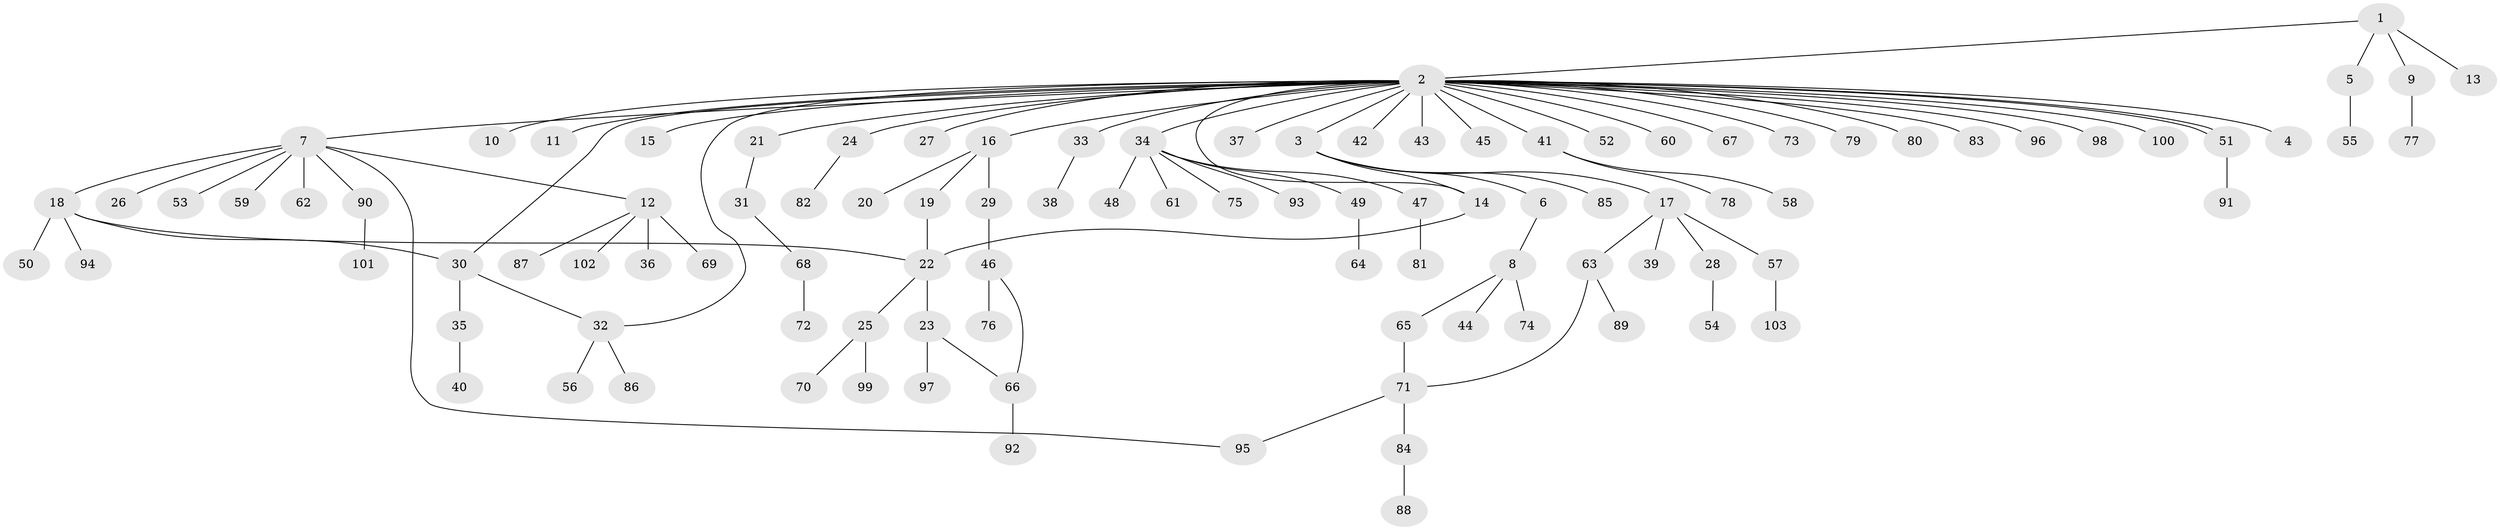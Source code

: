 // Generated by graph-tools (version 1.1) at 2025/48/03/09/25 04:48:33]
// undirected, 103 vertices, 111 edges
graph export_dot {
graph [start="1"]
  node [color=gray90,style=filled];
  1;
  2;
  3;
  4;
  5;
  6;
  7;
  8;
  9;
  10;
  11;
  12;
  13;
  14;
  15;
  16;
  17;
  18;
  19;
  20;
  21;
  22;
  23;
  24;
  25;
  26;
  27;
  28;
  29;
  30;
  31;
  32;
  33;
  34;
  35;
  36;
  37;
  38;
  39;
  40;
  41;
  42;
  43;
  44;
  45;
  46;
  47;
  48;
  49;
  50;
  51;
  52;
  53;
  54;
  55;
  56;
  57;
  58;
  59;
  60;
  61;
  62;
  63;
  64;
  65;
  66;
  67;
  68;
  69;
  70;
  71;
  72;
  73;
  74;
  75;
  76;
  77;
  78;
  79;
  80;
  81;
  82;
  83;
  84;
  85;
  86;
  87;
  88;
  89;
  90;
  91;
  92;
  93;
  94;
  95;
  96;
  97;
  98;
  99;
  100;
  101;
  102;
  103;
  1 -- 2;
  1 -- 5;
  1 -- 9;
  1 -- 13;
  2 -- 3;
  2 -- 4;
  2 -- 7;
  2 -- 10;
  2 -- 11;
  2 -- 14;
  2 -- 15;
  2 -- 16;
  2 -- 21;
  2 -- 24;
  2 -- 27;
  2 -- 30;
  2 -- 32;
  2 -- 33;
  2 -- 34;
  2 -- 37;
  2 -- 41;
  2 -- 42;
  2 -- 43;
  2 -- 45;
  2 -- 51;
  2 -- 51;
  2 -- 52;
  2 -- 60;
  2 -- 67;
  2 -- 73;
  2 -- 79;
  2 -- 80;
  2 -- 83;
  2 -- 96;
  2 -- 98;
  2 -- 100;
  3 -- 6;
  3 -- 14;
  3 -- 17;
  3 -- 85;
  5 -- 55;
  6 -- 8;
  7 -- 12;
  7 -- 18;
  7 -- 26;
  7 -- 53;
  7 -- 59;
  7 -- 62;
  7 -- 90;
  7 -- 95;
  8 -- 44;
  8 -- 65;
  8 -- 74;
  9 -- 77;
  12 -- 36;
  12 -- 69;
  12 -- 87;
  12 -- 102;
  14 -- 22;
  16 -- 19;
  16 -- 20;
  16 -- 29;
  17 -- 28;
  17 -- 39;
  17 -- 57;
  17 -- 63;
  18 -- 22;
  18 -- 30;
  18 -- 50;
  18 -- 94;
  19 -- 22;
  21 -- 31;
  22 -- 23;
  22 -- 25;
  23 -- 66;
  23 -- 97;
  24 -- 82;
  25 -- 70;
  25 -- 99;
  28 -- 54;
  29 -- 46;
  30 -- 32;
  30 -- 35;
  31 -- 68;
  32 -- 56;
  32 -- 86;
  33 -- 38;
  34 -- 47;
  34 -- 48;
  34 -- 49;
  34 -- 61;
  34 -- 75;
  34 -- 93;
  35 -- 40;
  41 -- 58;
  41 -- 78;
  46 -- 66;
  46 -- 76;
  47 -- 81;
  49 -- 64;
  51 -- 91;
  57 -- 103;
  63 -- 71;
  63 -- 89;
  65 -- 71;
  66 -- 92;
  68 -- 72;
  71 -- 84;
  71 -- 95;
  84 -- 88;
  90 -- 101;
}
